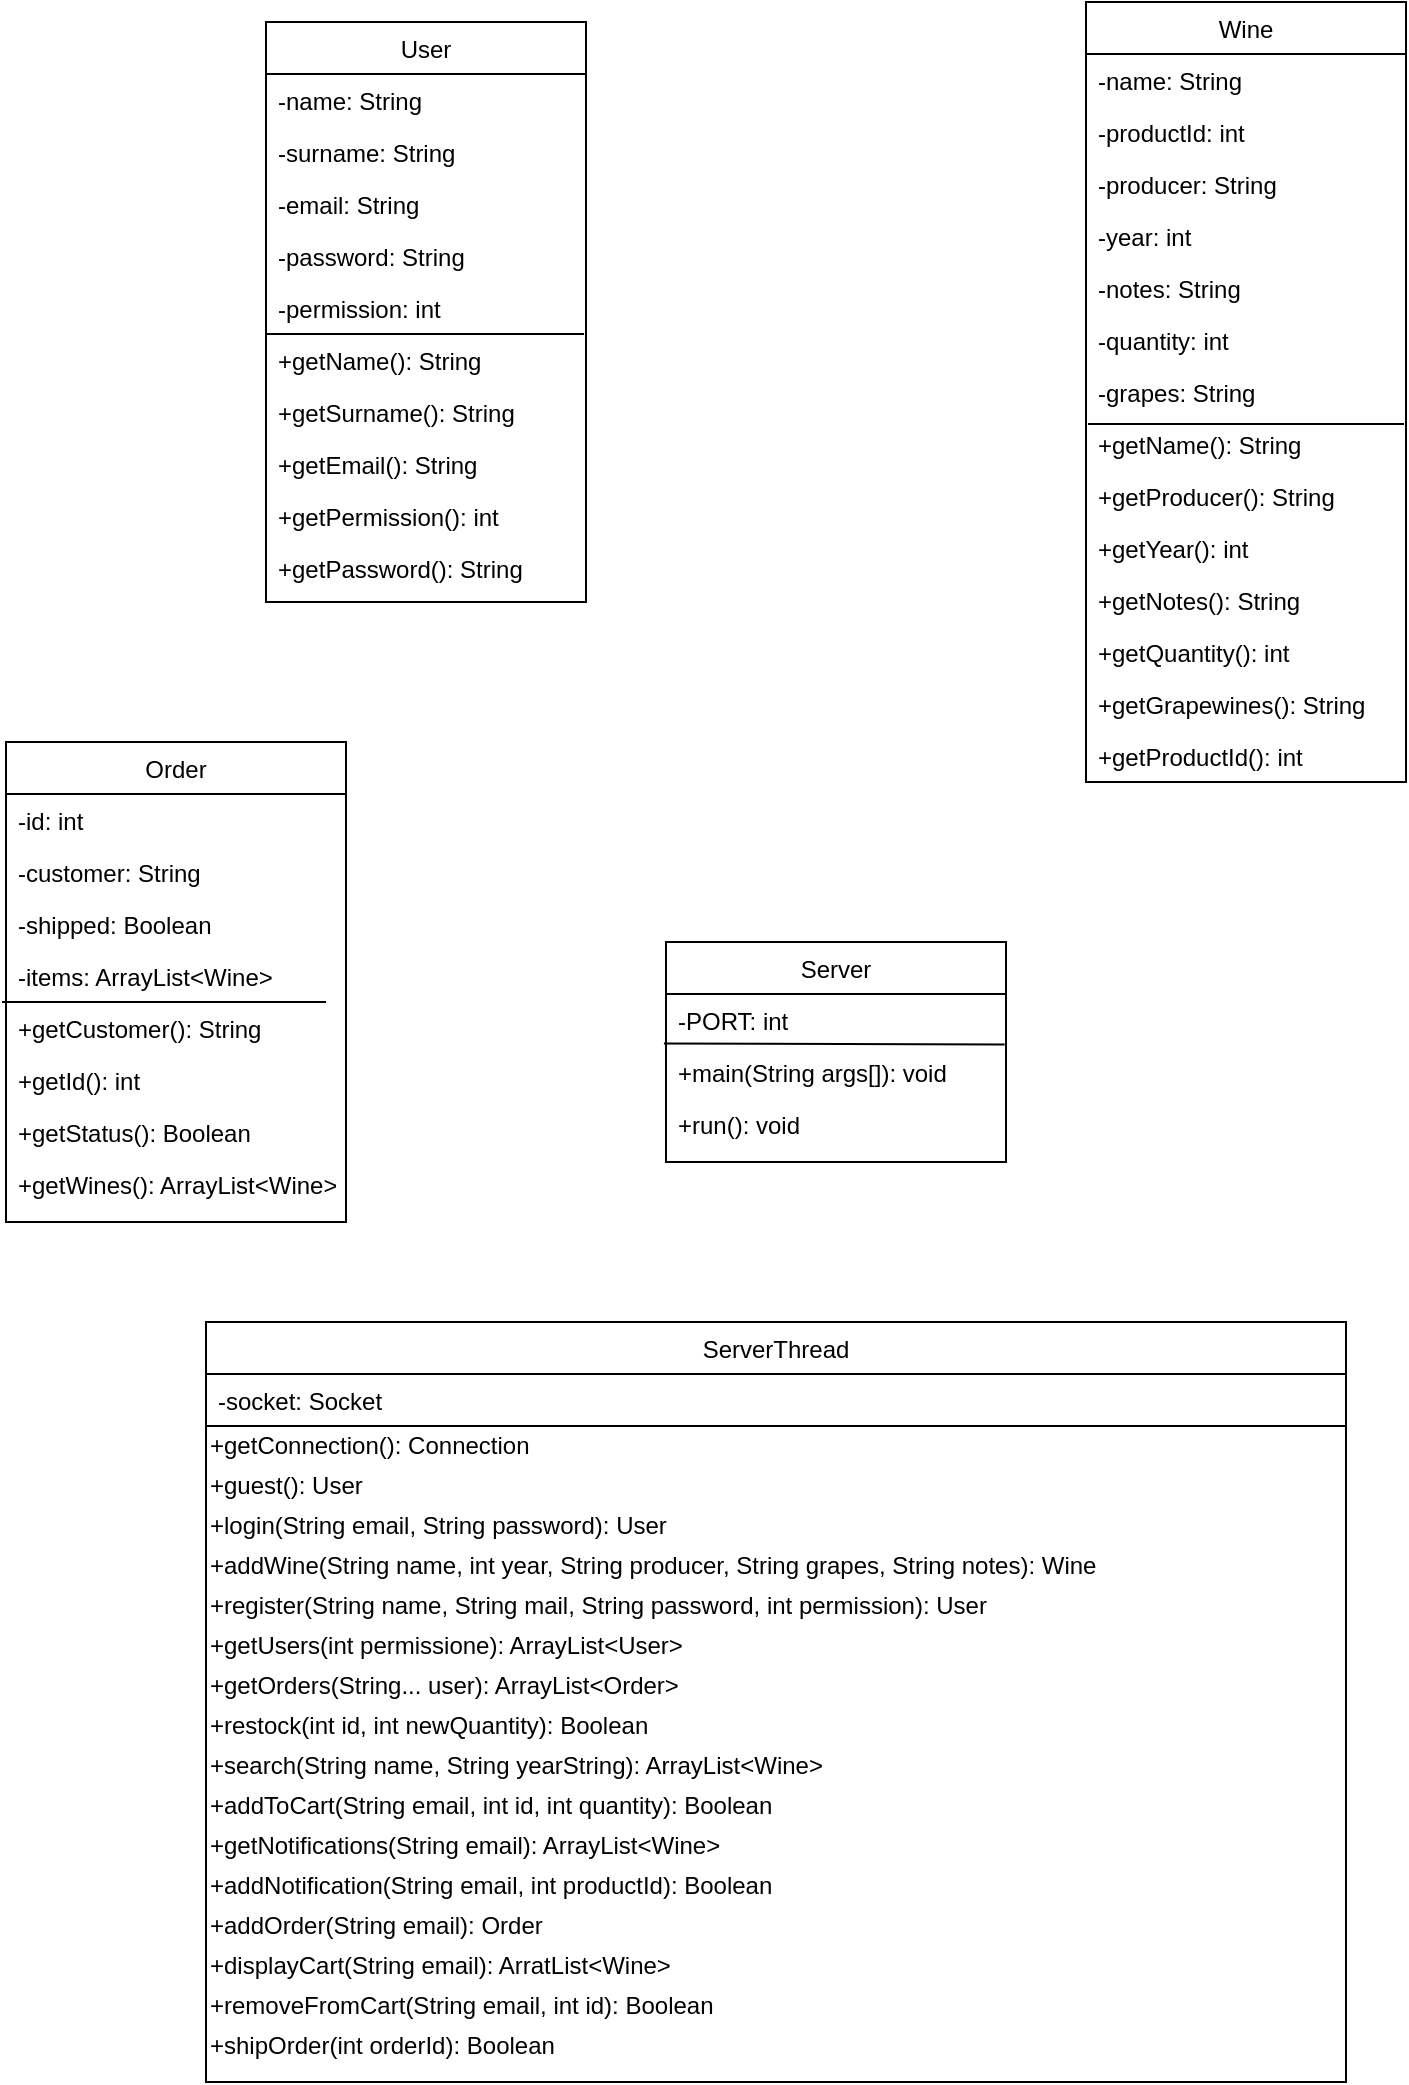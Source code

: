 <mxfile version="14.0.1" type="github">
  <diagram id="C5RBs43oDa-KdzZeNtuy" name="Page-1">
    <mxGraphModel dx="1673" dy="2103" grid="1" gridSize="10" guides="1" tooltips="1" connect="1" arrows="1" fold="1" page="1" pageScale="1" pageWidth="827" pageHeight="1169" math="0" shadow="0">
      <root>
        <mxCell id="WIyWlLk6GJQsqaUBKTNV-0" />
        <mxCell id="WIyWlLk6GJQsqaUBKTNV-1" parent="WIyWlLk6GJQsqaUBKTNV-0" />
        <mxCell id="zkfFHV4jXpPFQw0GAbJ--6" value="Order" style="swimlane;fontStyle=0;align=center;verticalAlign=top;childLayout=stackLayout;horizontal=1;startSize=26;horizontalStack=0;resizeParent=1;resizeLast=0;collapsible=1;marginBottom=0;rounded=0;shadow=0;strokeWidth=1;" parent="WIyWlLk6GJQsqaUBKTNV-1" vertex="1">
          <mxGeometry x="40" y="-780" width="170" height="240" as="geometry">
            <mxRectangle x="130" y="380" width="160" height="26" as="alternateBounds" />
          </mxGeometry>
        </mxCell>
        <mxCell id="zkfFHV4jXpPFQw0GAbJ--7" value="-id: int" style="text;align=left;verticalAlign=top;spacingLeft=4;spacingRight=4;overflow=hidden;rotatable=0;points=[[0,0.5],[1,0.5]];portConstraint=eastwest;" parent="zkfFHV4jXpPFQw0GAbJ--6" vertex="1">
          <mxGeometry y="26" width="170" height="26" as="geometry" />
        </mxCell>
        <mxCell id="zkfFHV4jXpPFQw0GAbJ--8" value="-customer: String" style="text;align=left;verticalAlign=top;spacingLeft=4;spacingRight=4;overflow=hidden;rotatable=0;points=[[0,0.5],[1,0.5]];portConstraint=eastwest;rounded=0;shadow=0;html=0;" parent="zkfFHV4jXpPFQw0GAbJ--6" vertex="1">
          <mxGeometry y="52" width="170" height="26" as="geometry" />
        </mxCell>
        <mxCell id="KHxgYw2skOJuKb-MiLeZ-36" value="-shipped: Boolean" style="text;align=left;verticalAlign=top;spacingLeft=4;spacingRight=4;overflow=hidden;rotatable=0;points=[[0,0.5],[1,0.5]];portConstraint=eastwest;rounded=0;shadow=0;html=0;" vertex="1" parent="zkfFHV4jXpPFQw0GAbJ--6">
          <mxGeometry y="78" width="170" height="26" as="geometry" />
        </mxCell>
        <mxCell id="KHxgYw2skOJuKb-MiLeZ-37" value="-items: ArrayList&lt;Wine&gt;" style="text;align=left;verticalAlign=top;spacingLeft=4;spacingRight=4;overflow=hidden;rotatable=0;points=[[0,0.5],[1,0.5]];portConstraint=eastwest;rounded=0;shadow=0;html=0;" vertex="1" parent="zkfFHV4jXpPFQw0GAbJ--6">
          <mxGeometry y="104" width="170" height="26" as="geometry" />
        </mxCell>
        <mxCell id="KHxgYw2skOJuKb-MiLeZ-39" value="" style="endArrow=none;html=1;" edge="1" parent="zkfFHV4jXpPFQw0GAbJ--6">
          <mxGeometry width="50" height="50" relative="1" as="geometry">
            <mxPoint x="-2" y="130" as="sourcePoint" />
            <mxPoint x="160" y="130" as="targetPoint" />
          </mxGeometry>
        </mxCell>
        <mxCell id="KHxgYw2skOJuKb-MiLeZ-44" value="+getCustomer(): String" style="text;align=left;verticalAlign=top;spacingLeft=4;spacingRight=4;overflow=hidden;rotatable=0;points=[[0,0.5],[1,0.5]];portConstraint=eastwest;rounded=0;shadow=0;html=0;" vertex="1" parent="zkfFHV4jXpPFQw0GAbJ--6">
          <mxGeometry y="130" width="170" height="26" as="geometry" />
        </mxCell>
        <mxCell id="KHxgYw2skOJuKb-MiLeZ-42" value="+getId(): int" style="text;align=left;verticalAlign=top;spacingLeft=4;spacingRight=4;overflow=hidden;rotatable=0;points=[[0,0.5],[1,0.5]];portConstraint=eastwest;rounded=0;shadow=0;html=0;" vertex="1" parent="zkfFHV4jXpPFQw0GAbJ--6">
          <mxGeometry y="156" width="170" height="26" as="geometry" />
        </mxCell>
        <mxCell id="KHxgYw2skOJuKb-MiLeZ-43" value="+getStatus(): Boolean" style="text;align=left;verticalAlign=top;spacingLeft=4;spacingRight=4;overflow=hidden;rotatable=0;points=[[0,0.5],[1,0.5]];portConstraint=eastwest;rounded=0;shadow=0;html=0;" vertex="1" parent="zkfFHV4jXpPFQw0GAbJ--6">
          <mxGeometry y="182" width="170" height="26" as="geometry" />
        </mxCell>
        <mxCell id="KHxgYw2skOJuKb-MiLeZ-41" value="+getWines(): ArrayList&lt;Wine&gt;" style="text;align=left;verticalAlign=top;spacingLeft=4;spacingRight=4;overflow=hidden;rotatable=0;points=[[0,0.5],[1,0.5]];portConstraint=eastwest;rounded=0;shadow=0;html=0;" vertex="1" parent="zkfFHV4jXpPFQw0GAbJ--6">
          <mxGeometry y="208" width="170" height="26" as="geometry" />
        </mxCell>
        <mxCell id="zkfFHV4jXpPFQw0GAbJ--17" value="Wine" style="swimlane;fontStyle=0;align=center;verticalAlign=top;childLayout=stackLayout;horizontal=1;startSize=26;horizontalStack=0;resizeParent=1;resizeLast=0;collapsible=1;marginBottom=0;rounded=0;shadow=0;strokeWidth=1;" parent="WIyWlLk6GJQsqaUBKTNV-1" vertex="1">
          <mxGeometry x="580" y="-1150" width="160" height="390" as="geometry">
            <mxRectangle x="550" y="140" width="160" height="26" as="alternateBounds" />
          </mxGeometry>
        </mxCell>
        <mxCell id="zkfFHV4jXpPFQw0GAbJ--18" value="-name: String" style="text;align=left;verticalAlign=top;spacingLeft=4;spacingRight=4;overflow=hidden;rotatable=0;points=[[0,0.5],[1,0.5]];portConstraint=eastwest;" parent="zkfFHV4jXpPFQw0GAbJ--17" vertex="1">
          <mxGeometry y="26" width="160" height="26" as="geometry" />
        </mxCell>
        <mxCell id="zkfFHV4jXpPFQw0GAbJ--19" value="-productId: int" style="text;align=left;verticalAlign=top;spacingLeft=4;spacingRight=4;overflow=hidden;rotatable=0;points=[[0,0.5],[1,0.5]];portConstraint=eastwest;rounded=0;shadow=0;html=0;" parent="zkfFHV4jXpPFQw0GAbJ--17" vertex="1">
          <mxGeometry y="52" width="160" height="26" as="geometry" />
        </mxCell>
        <mxCell id="zkfFHV4jXpPFQw0GAbJ--20" value="-producer: String" style="text;align=left;verticalAlign=top;spacingLeft=4;spacingRight=4;overflow=hidden;rotatable=0;points=[[0,0.5],[1,0.5]];portConstraint=eastwest;rounded=0;shadow=0;html=0;" parent="zkfFHV4jXpPFQw0GAbJ--17" vertex="1">
          <mxGeometry y="78" width="160" height="26" as="geometry" />
        </mxCell>
        <mxCell id="zkfFHV4jXpPFQw0GAbJ--21" value="-year: int" style="text;align=left;verticalAlign=top;spacingLeft=4;spacingRight=4;overflow=hidden;rotatable=0;points=[[0,0.5],[1,0.5]];portConstraint=eastwest;rounded=0;shadow=0;html=0;" parent="zkfFHV4jXpPFQw0GAbJ--17" vertex="1">
          <mxGeometry y="104" width="160" height="26" as="geometry" />
        </mxCell>
        <mxCell id="zkfFHV4jXpPFQw0GAbJ--22" value="-notes: String" style="text;align=left;verticalAlign=top;spacingLeft=4;spacingRight=4;overflow=hidden;rotatable=0;points=[[0,0.5],[1,0.5]];portConstraint=eastwest;rounded=0;shadow=0;html=0;" parent="zkfFHV4jXpPFQw0GAbJ--17" vertex="1">
          <mxGeometry y="130" width="160" height="26" as="geometry" />
        </mxCell>
        <mxCell id="KHxgYw2skOJuKb-MiLeZ-4" value="-quantity: int" style="text;align=left;verticalAlign=top;spacingLeft=4;spacingRight=4;overflow=hidden;rotatable=0;points=[[0,0.5],[1,0.5]];portConstraint=eastwest;rounded=0;shadow=0;html=0;" vertex="1" parent="zkfFHV4jXpPFQw0GAbJ--17">
          <mxGeometry y="156" width="160" height="26" as="geometry" />
        </mxCell>
        <mxCell id="KHxgYw2skOJuKb-MiLeZ-5" value="-grapes: String" style="text;align=left;verticalAlign=top;spacingLeft=4;spacingRight=4;overflow=hidden;rotatable=0;points=[[0,0.5],[1,0.5]];portConstraint=eastwest;rounded=0;shadow=0;html=0;" vertex="1" parent="zkfFHV4jXpPFQw0GAbJ--17">
          <mxGeometry y="182" width="160" height="26" as="geometry" />
        </mxCell>
        <mxCell id="KHxgYw2skOJuKb-MiLeZ-6" value="" style="endArrow=none;html=1;" edge="1" parent="zkfFHV4jXpPFQw0GAbJ--17">
          <mxGeometry width="50" height="50" relative="1" as="geometry">
            <mxPoint x="1" y="211" as="sourcePoint" />
            <mxPoint x="159" y="211" as="targetPoint" />
          </mxGeometry>
        </mxCell>
        <mxCell id="KHxgYw2skOJuKb-MiLeZ-7" value="+getName(): String" style="text;align=left;verticalAlign=top;spacingLeft=4;spacingRight=4;overflow=hidden;rotatable=0;points=[[0,0.5],[1,0.5]];portConstraint=eastwest;rounded=0;shadow=0;html=0;" vertex="1" parent="zkfFHV4jXpPFQw0GAbJ--17">
          <mxGeometry y="208" width="160" height="26" as="geometry" />
        </mxCell>
        <mxCell id="KHxgYw2skOJuKb-MiLeZ-8" value="+getProducer(): String" style="text;align=left;verticalAlign=top;spacingLeft=4;spacingRight=4;overflow=hidden;rotatable=0;points=[[0,0.5],[1,0.5]];portConstraint=eastwest;rounded=0;shadow=0;html=0;" vertex="1" parent="zkfFHV4jXpPFQw0GAbJ--17">
          <mxGeometry y="234" width="160" height="26" as="geometry" />
        </mxCell>
        <mxCell id="KHxgYw2skOJuKb-MiLeZ-10" value="+getYear(): int" style="text;align=left;verticalAlign=top;spacingLeft=4;spacingRight=4;overflow=hidden;rotatable=0;points=[[0,0.5],[1,0.5]];portConstraint=eastwest;rounded=0;shadow=0;html=0;" vertex="1" parent="zkfFHV4jXpPFQw0GAbJ--17">
          <mxGeometry y="260" width="160" height="26" as="geometry" />
        </mxCell>
        <mxCell id="KHxgYw2skOJuKb-MiLeZ-9" value="+getNotes(): String" style="text;align=left;verticalAlign=top;spacingLeft=4;spacingRight=4;overflow=hidden;rotatable=0;points=[[0,0.5],[1,0.5]];portConstraint=eastwest;rounded=0;shadow=0;html=0;" vertex="1" parent="zkfFHV4jXpPFQw0GAbJ--17">
          <mxGeometry y="286" width="160" height="26" as="geometry" />
        </mxCell>
        <mxCell id="KHxgYw2skOJuKb-MiLeZ-12" value="+getQuantity(): int" style="text;align=left;verticalAlign=top;spacingLeft=4;spacingRight=4;overflow=hidden;rotatable=0;points=[[0,0.5],[1,0.5]];portConstraint=eastwest;rounded=0;shadow=0;html=0;" vertex="1" parent="zkfFHV4jXpPFQw0GAbJ--17">
          <mxGeometry y="312" width="160" height="26" as="geometry" />
        </mxCell>
        <mxCell id="KHxgYw2skOJuKb-MiLeZ-11" value="+getGrapewines(): String" style="text;align=left;verticalAlign=top;spacingLeft=4;spacingRight=4;overflow=hidden;rotatable=0;points=[[0,0.5],[1,0.5]];portConstraint=eastwest;rounded=0;shadow=0;html=0;" vertex="1" parent="zkfFHV4jXpPFQw0GAbJ--17">
          <mxGeometry y="338" width="160" height="26" as="geometry" />
        </mxCell>
        <mxCell id="KHxgYw2skOJuKb-MiLeZ-13" value="+getProductId(): int" style="text;align=left;verticalAlign=top;spacingLeft=4;spacingRight=4;overflow=hidden;rotatable=0;points=[[0,0.5],[1,0.5]];portConstraint=eastwest;rounded=0;shadow=0;html=0;" vertex="1" parent="zkfFHV4jXpPFQw0GAbJ--17">
          <mxGeometry y="364" width="160" height="26" as="geometry" />
        </mxCell>
        <mxCell id="KHxgYw2skOJuKb-MiLeZ-16" value="User" style="swimlane;fontStyle=0;align=center;verticalAlign=top;childLayout=stackLayout;horizontal=1;startSize=26;horizontalStack=0;resizeParent=1;resizeLast=0;collapsible=1;marginBottom=0;rounded=0;shadow=0;strokeWidth=1;" vertex="1" parent="WIyWlLk6GJQsqaUBKTNV-1">
          <mxGeometry x="170" y="-1140" width="160" height="290" as="geometry">
            <mxRectangle x="550" y="140" width="160" height="26" as="alternateBounds" />
          </mxGeometry>
        </mxCell>
        <mxCell id="KHxgYw2skOJuKb-MiLeZ-17" value="-name: String" style="text;align=left;verticalAlign=top;spacingLeft=4;spacingRight=4;overflow=hidden;rotatable=0;points=[[0,0.5],[1,0.5]];portConstraint=eastwest;" vertex="1" parent="KHxgYw2skOJuKb-MiLeZ-16">
          <mxGeometry y="26" width="160" height="26" as="geometry" />
        </mxCell>
        <mxCell id="KHxgYw2skOJuKb-MiLeZ-18" value="-surname: String" style="text;align=left;verticalAlign=top;spacingLeft=4;spacingRight=4;overflow=hidden;rotatable=0;points=[[0,0.5],[1,0.5]];portConstraint=eastwest;rounded=0;shadow=0;html=0;" vertex="1" parent="KHxgYw2skOJuKb-MiLeZ-16">
          <mxGeometry y="52" width="160" height="26" as="geometry" />
        </mxCell>
        <mxCell id="KHxgYw2skOJuKb-MiLeZ-19" value="-email: String" style="text;align=left;verticalAlign=top;spacingLeft=4;spacingRight=4;overflow=hidden;rotatable=0;points=[[0,0.5],[1,0.5]];portConstraint=eastwest;rounded=0;shadow=0;html=0;" vertex="1" parent="KHxgYw2skOJuKb-MiLeZ-16">
          <mxGeometry y="78" width="160" height="26" as="geometry" />
        </mxCell>
        <mxCell id="KHxgYw2skOJuKb-MiLeZ-20" value="-password: String" style="text;align=left;verticalAlign=top;spacingLeft=4;spacingRight=4;overflow=hidden;rotatable=0;points=[[0,0.5],[1,0.5]];portConstraint=eastwest;rounded=0;shadow=0;html=0;" vertex="1" parent="KHxgYw2skOJuKb-MiLeZ-16">
          <mxGeometry y="104" width="160" height="26" as="geometry" />
        </mxCell>
        <mxCell id="KHxgYw2skOJuKb-MiLeZ-32" value="" style="endArrow=none;html=1;entryX=0.994;entryY=0;entryDx=0;entryDy=0;entryPerimeter=0;" edge="1" parent="KHxgYw2skOJuKb-MiLeZ-16" target="KHxgYw2skOJuKb-MiLeZ-25">
          <mxGeometry width="50" height="50" relative="1" as="geometry">
            <mxPoint y="156" as="sourcePoint" />
            <mxPoint x="50" y="106" as="targetPoint" />
          </mxGeometry>
        </mxCell>
        <mxCell id="KHxgYw2skOJuKb-MiLeZ-21" value="-permission: int" style="text;align=left;verticalAlign=top;spacingLeft=4;spacingRight=4;overflow=hidden;rotatable=0;points=[[0,0.5],[1,0.5]];portConstraint=eastwest;rounded=0;shadow=0;html=0;" vertex="1" parent="KHxgYw2skOJuKb-MiLeZ-16">
          <mxGeometry y="130" width="160" height="26" as="geometry" />
        </mxCell>
        <mxCell id="KHxgYw2skOJuKb-MiLeZ-25" value="+getName(): String" style="text;align=left;verticalAlign=top;spacingLeft=4;spacingRight=4;overflow=hidden;rotatable=0;points=[[0,0.5],[1,0.5]];portConstraint=eastwest;rounded=0;shadow=0;html=0;" vertex="1" parent="KHxgYw2skOJuKb-MiLeZ-16">
          <mxGeometry y="156" width="160" height="26" as="geometry" />
        </mxCell>
        <mxCell id="KHxgYw2skOJuKb-MiLeZ-28" value="+getSurname(): String" style="text;align=left;verticalAlign=top;spacingLeft=4;spacingRight=4;overflow=hidden;rotatable=0;points=[[0,0.5],[1,0.5]];portConstraint=eastwest;rounded=0;shadow=0;html=0;" vertex="1" parent="KHxgYw2skOJuKb-MiLeZ-16">
          <mxGeometry y="182" width="160" height="26" as="geometry" />
        </mxCell>
        <mxCell id="KHxgYw2skOJuKb-MiLeZ-35" value="+getEmail(): String" style="text;align=left;verticalAlign=top;spacingLeft=4;spacingRight=4;overflow=hidden;rotatable=0;points=[[0,0.5],[1,0.5]];portConstraint=eastwest;rounded=0;shadow=0;html=0;" vertex="1" parent="KHxgYw2skOJuKb-MiLeZ-16">
          <mxGeometry y="208" width="160" height="26" as="geometry" />
        </mxCell>
        <mxCell id="KHxgYw2skOJuKb-MiLeZ-34" value="+getPermission(): int" style="text;align=left;verticalAlign=top;spacingLeft=4;spacingRight=4;overflow=hidden;rotatable=0;points=[[0,0.5],[1,0.5]];portConstraint=eastwest;rounded=0;shadow=0;html=0;" vertex="1" parent="KHxgYw2skOJuKb-MiLeZ-16">
          <mxGeometry y="234" width="160" height="26" as="geometry" />
        </mxCell>
        <mxCell id="KHxgYw2skOJuKb-MiLeZ-33" value="+getPassword(): String" style="text;align=left;verticalAlign=top;spacingLeft=4;spacingRight=4;overflow=hidden;rotatable=0;points=[[0,0.5],[1,0.5]];portConstraint=eastwest;rounded=0;shadow=0;html=0;" vertex="1" parent="KHxgYw2skOJuKb-MiLeZ-16">
          <mxGeometry y="260" width="160" height="26" as="geometry" />
        </mxCell>
        <mxCell id="KHxgYw2skOJuKb-MiLeZ-70" value="ServerThread" style="swimlane;fontStyle=0;align=center;verticalAlign=top;childLayout=stackLayout;horizontal=1;startSize=26;horizontalStack=0;resizeParent=1;resizeLast=0;collapsible=1;marginBottom=0;rounded=0;shadow=0;strokeWidth=1;" vertex="1" parent="WIyWlLk6GJQsqaUBKTNV-1">
          <mxGeometry x="140" y="-490" width="570" height="380" as="geometry">
            <mxRectangle x="130" y="380" width="160" height="26" as="alternateBounds" />
          </mxGeometry>
        </mxCell>
        <mxCell id="KHxgYw2skOJuKb-MiLeZ-71" value="-socket: Socket" style="text;align=left;verticalAlign=top;spacingLeft=4;spacingRight=4;overflow=hidden;rotatable=0;points=[[0,0.5],[1,0.5]];portConstraint=eastwest;" vertex="1" parent="KHxgYw2skOJuKb-MiLeZ-70">
          <mxGeometry y="26" width="570" height="26" as="geometry" />
        </mxCell>
        <mxCell id="KHxgYw2skOJuKb-MiLeZ-75" value="" style="endArrow=none;html=1;entryX=1;entryY=0;entryDx=0;entryDy=0;exitX=0;exitY=0;exitDx=0;exitDy=0;" edge="1" parent="KHxgYw2skOJuKb-MiLeZ-70" source="KHxgYw2skOJuKb-MiLeZ-47" target="KHxgYw2skOJuKb-MiLeZ-47">
          <mxGeometry width="50" height="50" relative="1" as="geometry">
            <mxPoint x="-2" y="130" as="sourcePoint" />
            <mxPoint x="572.28" y="123.24" as="targetPoint" />
          </mxGeometry>
        </mxCell>
        <mxCell id="KHxgYw2skOJuKb-MiLeZ-47" value="+getConnection(): Connection" style="text;html=1;strokeColor=none;fillColor=none;align=left;verticalAlign=middle;whiteSpace=wrap;rounded=0;" vertex="1" parent="KHxgYw2skOJuKb-MiLeZ-70">
          <mxGeometry y="52" width="570" height="20" as="geometry" />
        </mxCell>
        <mxCell id="KHxgYw2skOJuKb-MiLeZ-48" value="+guest(): User" style="text;html=1;strokeColor=none;fillColor=none;align=left;verticalAlign=middle;whiteSpace=wrap;rounded=0;" vertex="1" parent="KHxgYw2skOJuKb-MiLeZ-70">
          <mxGeometry y="72" width="570" height="20" as="geometry" />
        </mxCell>
        <mxCell id="KHxgYw2skOJuKb-MiLeZ-49" value="+login(String email, String password): User" style="text;html=1;strokeColor=none;fillColor=none;align=left;verticalAlign=middle;whiteSpace=wrap;rounded=0;" vertex="1" parent="KHxgYw2skOJuKb-MiLeZ-70">
          <mxGeometry y="92" width="570" height="20" as="geometry" />
        </mxCell>
        <mxCell id="KHxgYw2skOJuKb-MiLeZ-50" value="+addWine(String name, int year, String producer, String grapes, String notes): Wine" style="text;html=1;strokeColor=none;fillColor=none;align=left;verticalAlign=middle;whiteSpace=wrap;rounded=0;" vertex="1" parent="KHxgYw2skOJuKb-MiLeZ-70">
          <mxGeometry y="112" width="570" height="20" as="geometry" />
        </mxCell>
        <mxCell id="KHxgYw2skOJuKb-MiLeZ-51" value="+register(String name, String mail, String password, int permission): User&amp;nbsp;" style="text;html=1;strokeColor=none;fillColor=none;align=left;verticalAlign=middle;whiteSpace=wrap;rounded=0;" vertex="1" parent="KHxgYw2skOJuKb-MiLeZ-70">
          <mxGeometry y="132" width="570" height="20" as="geometry" />
        </mxCell>
        <mxCell id="KHxgYw2skOJuKb-MiLeZ-52" value="+getUsers(int permissione): ArrayList&amp;lt;User&amp;gt;" style="text;html=1;strokeColor=none;fillColor=none;align=left;verticalAlign=middle;whiteSpace=wrap;rounded=0;" vertex="1" parent="KHxgYw2skOJuKb-MiLeZ-70">
          <mxGeometry y="152" width="570" height="20" as="geometry" />
        </mxCell>
        <mxCell id="KHxgYw2skOJuKb-MiLeZ-53" value="+getOrders(String... user): ArrayList&amp;lt;Order&amp;gt;" style="text;html=1;strokeColor=none;fillColor=none;align=left;verticalAlign=middle;whiteSpace=wrap;rounded=0;" vertex="1" parent="KHxgYw2skOJuKb-MiLeZ-70">
          <mxGeometry y="172" width="570" height="20" as="geometry" />
        </mxCell>
        <mxCell id="KHxgYw2skOJuKb-MiLeZ-54" value="+restock(int id, int newQuantity): Boolean" style="text;html=1;strokeColor=none;fillColor=none;align=left;verticalAlign=middle;whiteSpace=wrap;rounded=0;" vertex="1" parent="KHxgYw2skOJuKb-MiLeZ-70">
          <mxGeometry y="192" width="570" height="20" as="geometry" />
        </mxCell>
        <mxCell id="KHxgYw2skOJuKb-MiLeZ-55" value="+search(String name, String yearString): ArrayList&amp;lt;Wine&amp;gt;" style="text;html=1;strokeColor=none;fillColor=none;align=left;verticalAlign=middle;whiteSpace=wrap;rounded=0;" vertex="1" parent="KHxgYw2skOJuKb-MiLeZ-70">
          <mxGeometry y="212" width="570" height="20" as="geometry" />
        </mxCell>
        <mxCell id="KHxgYw2skOJuKb-MiLeZ-56" value="+addToCart(String email, int id, int quantity): Boolean" style="text;html=1;strokeColor=none;fillColor=none;align=left;verticalAlign=middle;whiteSpace=wrap;rounded=0;" vertex="1" parent="KHxgYw2skOJuKb-MiLeZ-70">
          <mxGeometry y="232" width="570" height="20" as="geometry" />
        </mxCell>
        <mxCell id="KHxgYw2skOJuKb-MiLeZ-57" value="+getNotifications(String email): ArrayList&amp;lt;Wine&amp;gt;" style="text;html=1;strokeColor=none;fillColor=none;align=left;verticalAlign=middle;whiteSpace=wrap;rounded=0;" vertex="1" parent="KHxgYw2skOJuKb-MiLeZ-70">
          <mxGeometry y="252" width="570" height="20" as="geometry" />
        </mxCell>
        <mxCell id="KHxgYw2skOJuKb-MiLeZ-58" value="+addNotification(String email, int productId): Boolean" style="text;html=1;strokeColor=none;fillColor=none;align=left;verticalAlign=middle;whiteSpace=wrap;rounded=0;" vertex="1" parent="KHxgYw2skOJuKb-MiLeZ-70">
          <mxGeometry y="272" width="570" height="20" as="geometry" />
        </mxCell>
        <mxCell id="KHxgYw2skOJuKb-MiLeZ-59" value="+addOrder(String email): Order" style="text;html=1;strokeColor=none;fillColor=none;align=left;verticalAlign=middle;whiteSpace=wrap;rounded=0;" vertex="1" parent="KHxgYw2skOJuKb-MiLeZ-70">
          <mxGeometry y="292" width="570" height="20" as="geometry" />
        </mxCell>
        <mxCell id="KHxgYw2skOJuKb-MiLeZ-60" value="+displayCart(String email): ArratList&amp;lt;Wine&amp;gt;" style="text;html=1;strokeColor=none;fillColor=none;align=left;verticalAlign=middle;whiteSpace=wrap;rounded=0;" vertex="1" parent="KHxgYw2skOJuKb-MiLeZ-70">
          <mxGeometry y="312" width="570" height="20" as="geometry" />
        </mxCell>
        <mxCell id="KHxgYw2skOJuKb-MiLeZ-61" value="+removeFromCart(String email, int id): Boolean" style="text;html=1;strokeColor=none;fillColor=none;align=left;verticalAlign=middle;whiteSpace=wrap;rounded=0;" vertex="1" parent="KHxgYw2skOJuKb-MiLeZ-70">
          <mxGeometry y="332" width="570" height="20" as="geometry" />
        </mxCell>
        <mxCell id="KHxgYw2skOJuKb-MiLeZ-62" value="+shipOrder(int orderId): Boolean" style="text;html=1;strokeColor=none;fillColor=none;align=left;verticalAlign=middle;whiteSpace=wrap;rounded=0;" vertex="1" parent="KHxgYw2skOJuKb-MiLeZ-70">
          <mxGeometry y="352" width="570" height="20" as="geometry" />
        </mxCell>
        <mxCell id="KHxgYw2skOJuKb-MiLeZ-80" value="Server" style="swimlane;fontStyle=0;align=center;verticalAlign=top;childLayout=stackLayout;horizontal=1;startSize=26;horizontalStack=0;resizeParent=1;resizeLast=0;collapsible=1;marginBottom=0;rounded=0;shadow=0;strokeWidth=1;" vertex="1" parent="WIyWlLk6GJQsqaUBKTNV-1">
          <mxGeometry x="370" y="-680" width="170" height="110" as="geometry">
            <mxRectangle x="130" y="380" width="160" height="26" as="alternateBounds" />
          </mxGeometry>
        </mxCell>
        <mxCell id="KHxgYw2skOJuKb-MiLeZ-81" value="-PORT: int" style="text;align=left;verticalAlign=top;spacingLeft=4;spacingRight=4;overflow=hidden;rotatable=0;points=[[0,0.5],[1,0.5]];portConstraint=eastwest;" vertex="1" parent="KHxgYw2skOJuKb-MiLeZ-80">
          <mxGeometry y="26" width="170" height="26" as="geometry" />
        </mxCell>
        <mxCell id="KHxgYw2skOJuKb-MiLeZ-85" value="" style="endArrow=none;html=1;exitX=-0.006;exitY=0.951;exitDx=0;exitDy=0;entryX=0.996;entryY=0.973;entryDx=0;entryDy=0;exitPerimeter=0;entryPerimeter=0;" edge="1" parent="KHxgYw2skOJuKb-MiLeZ-80" source="KHxgYw2skOJuKb-MiLeZ-81" target="KHxgYw2skOJuKb-MiLeZ-81">
          <mxGeometry width="50" height="50" relative="1" as="geometry">
            <mxPoint x="-2" y="130" as="sourcePoint" />
            <mxPoint x="169" y="52" as="targetPoint" />
          </mxGeometry>
        </mxCell>
        <mxCell id="KHxgYw2skOJuKb-MiLeZ-91" value="+main(String args[]): void" style="text;align=left;verticalAlign=top;spacingLeft=4;spacingRight=4;overflow=hidden;rotatable=0;points=[[0,0.5],[1,0.5]];portConstraint=eastwest;rounded=0;shadow=0;html=0;" vertex="1" parent="KHxgYw2skOJuKb-MiLeZ-80">
          <mxGeometry y="52" width="170" height="26" as="geometry" />
        </mxCell>
        <mxCell id="KHxgYw2skOJuKb-MiLeZ-92" value="+run(): void" style="text;align=left;verticalAlign=top;spacingLeft=4;spacingRight=4;overflow=hidden;rotatable=0;points=[[0,0.5],[1,0.5]];portConstraint=eastwest;rounded=0;shadow=0;html=0;" vertex="1" parent="KHxgYw2skOJuKb-MiLeZ-80">
          <mxGeometry y="78" width="170" height="26" as="geometry" />
        </mxCell>
      </root>
    </mxGraphModel>
  </diagram>
</mxfile>
